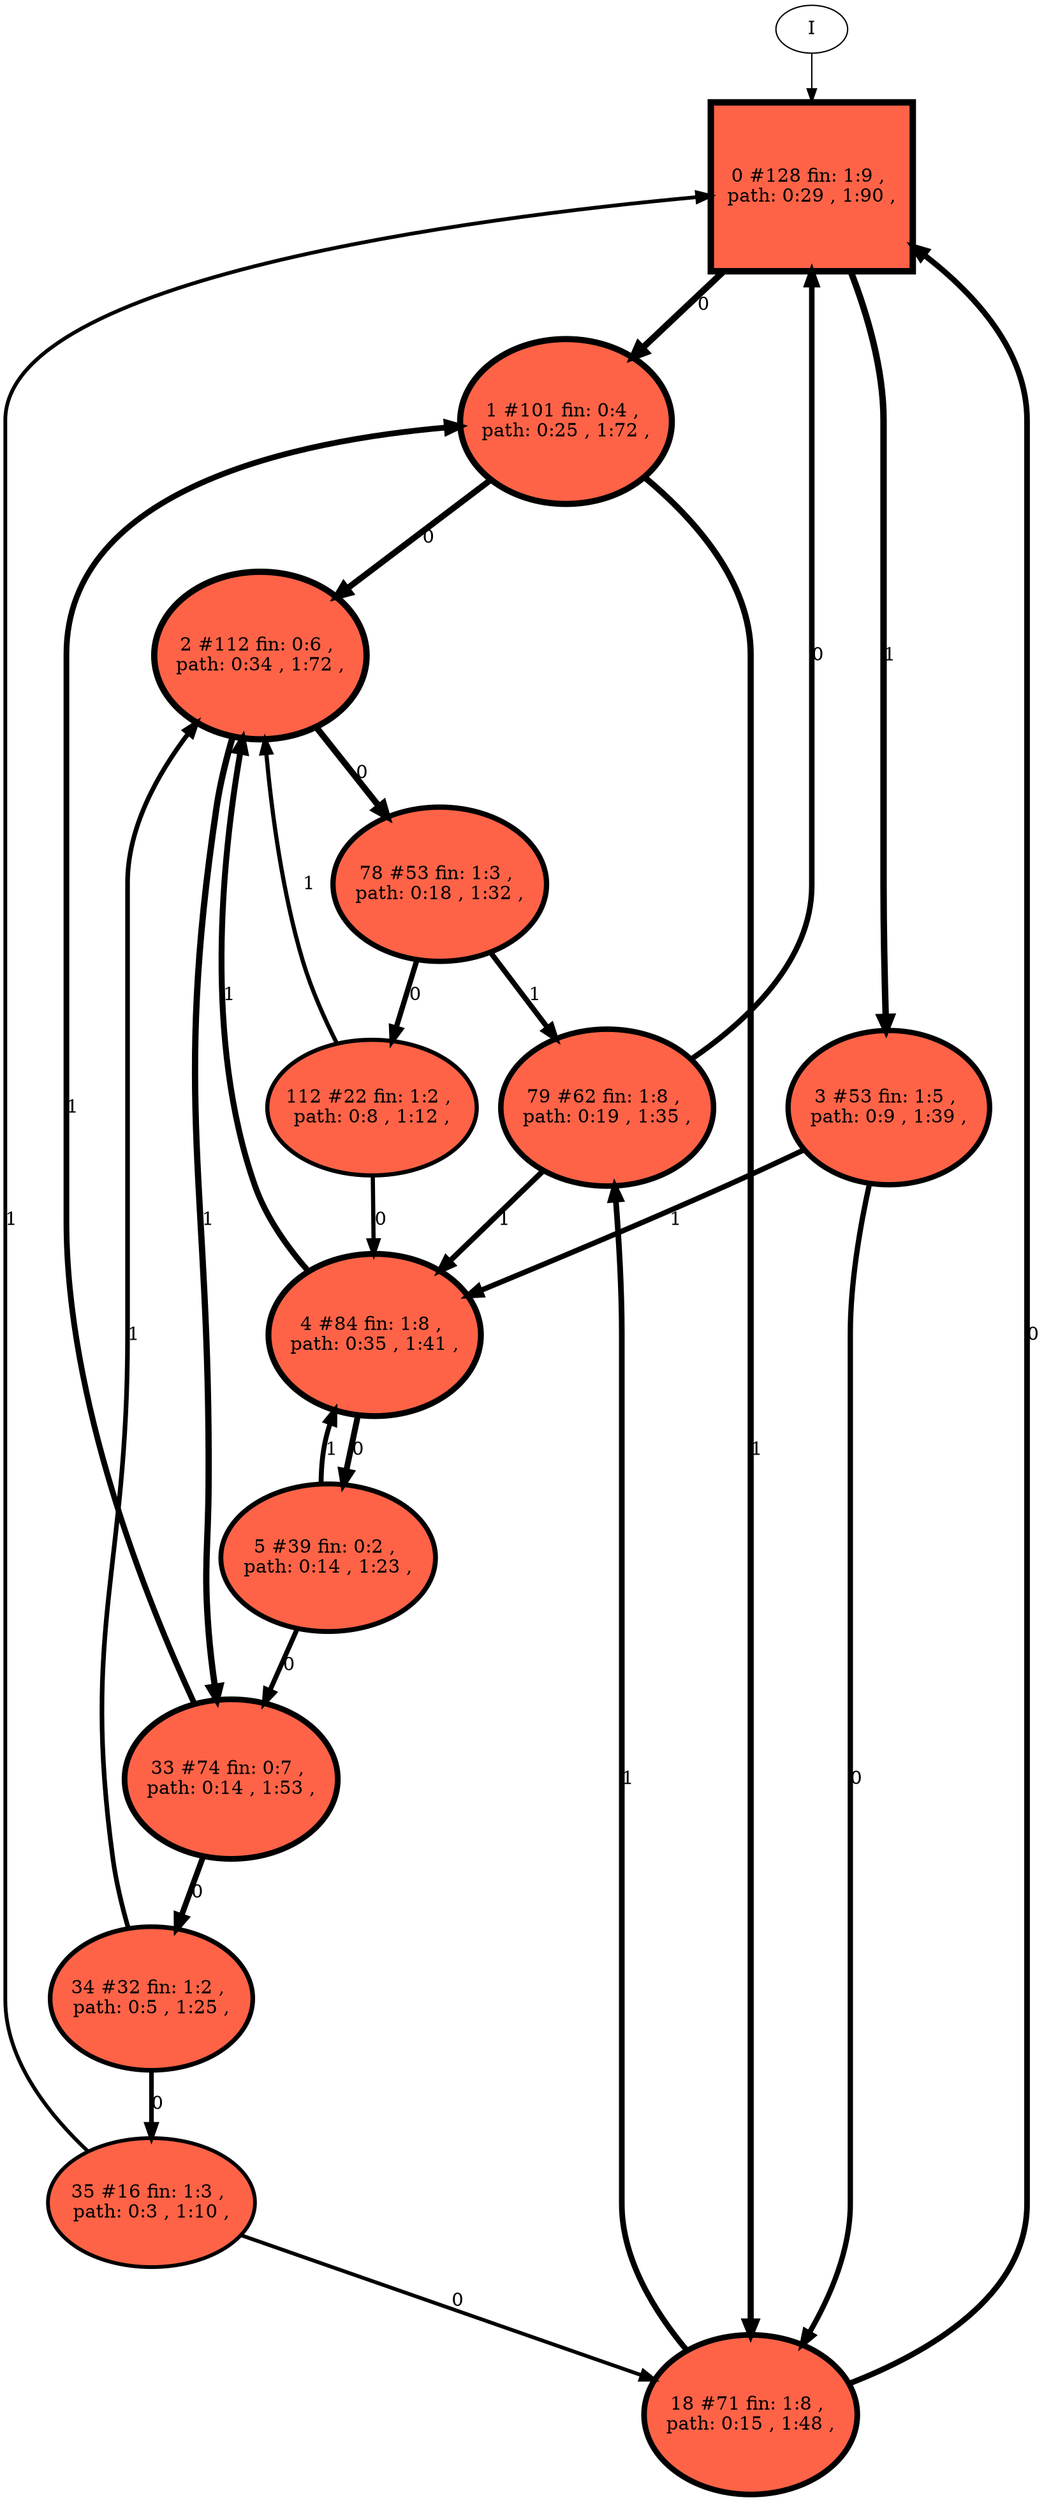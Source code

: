 // produced with flexfringe // 
digraph DFA {
	0 [label="root" shape=box];
		I -> 0;
	0 [ label="0 #128 fin: 1:9 , 
 path: 0:29 , 1:90 , " , style=filled, fillcolor="tomato", width=1.76812, height=1.76812, penwidth=4.85981];
		0 -> 1 [label="0 " , penwidth=4.85981 ];
		0 -> 3 [label="1 " , penwidth=4.85981 ];
	1 [ label="1 #101 fin: 0:4 , 
 path: 0:25 , 1:72 , " , style=filled, fillcolor="tomato", width=1.72722, height=1.72722, penwidth=4.62497];
		1 -> 2 [label="0 " , penwidth=4.62497 ];
		1 -> 18 [label="1 " , penwidth=4.62497 ];
	3 [ label="3 #53 fin: 1:5 , 
 path: 0:9 , 1:39 , " , style=filled, fillcolor="tomato", width=1.60723, height=1.60723, penwidth=3.98898];
		3 -> 18 [label="0 " , penwidth=3.98898 ];
		3 -> 4 [label="1 " , penwidth=3.98898 ];
	2 [ label="2 #112 fin: 0:6 , 
 path: 0:34 , 1:72 , " , style=filled, fillcolor="tomato", width=1.74526, height=1.74526, penwidth=4.72739];
		2 -> 78 [label="0 " , penwidth=4.72739 ];
		2 -> 33 [label="1 " , penwidth=4.72739 ];
	18 [ label="18 #71 fin: 1:8 , 
 path: 0:15 , 1:48 , " , style=filled, fillcolor="tomato", width=1.66329, height=1.66329, penwidth=4.27667];
		18 -> 0 [label="0 " , penwidth=4.27667 ];
		18 -> 79 [label="1 " , penwidth=4.27667 ];
	4 [ label="4 #84 fin: 1:8 , 
 path: 0:35 , 1:41 , " , style=filled, fillcolor="tomato", width=1.69427, height=1.69427, penwidth=4.44265];
		4 -> 5 [label="0 " , penwidth=4.44265 ];
		4 -> 2 [label="1 " , penwidth=4.44265 ];
	78 [ label="78 #53 fin: 1:3 , 
 path: 0:18 , 1:32 , " , style=filled, fillcolor="tomato", width=1.60723, height=1.60723, penwidth=3.98898];
		78 -> 112 [label="0 " , penwidth=3.98898 ];
		78 -> 79 [label="1 " , penwidth=3.98898 ];
	33 [ label="33 #74 fin: 0:7 , 
 path: 0:14 , 1:53 , " , style=filled, fillcolor="tomato", width=1.671, height=1.671, penwidth=4.31749];
		33 -> 34 [label="0 " , penwidth=4.31749 ];
		33 -> 1 [label="1 " , penwidth=4.31749 ];
	79 [ label="79 #62 fin: 1:8 , 
 path: 0:19 , 1:35 , " , style=filled, fillcolor="tomato", width=1.63766, height=1.63766, penwidth=4.14313];
		79 -> 0 [label="0 " , penwidth=4.14313 ];
		79 -> 4 [label="1 " , penwidth=4.14313 ];
	5 [ label="5 #39 fin: 0:2 , 
 path: 0:14 , 1:23 , " , style=filled, fillcolor="tomato", width=1.54519, height=1.54519, penwidth=3.68888];
		5 -> 33 [label="0 " , penwidth=3.68888 ];
		5 -> 4 [label="1 " , penwidth=3.68888 ];
	112 [ label="112 #22 fin: 1:2 , 
 path: 0:8 , 1:12 , " , style=filled, fillcolor="tomato", width=1.41961, height=1.41961, penwidth=3.13549];
		112 -> 4 [label="0 " , penwidth=3.13549 ];
		112 -> 2 [label="1 " , penwidth=3.13549 ];
	34 [ label="34 #32 fin: 1:2 , 
 path: 0:5 , 1:25 , " , style=filled, fillcolor="tomato", width=1.5033, height=1.5033, penwidth=3.49651];
		34 -> 35 [label="0 " , penwidth=3.49651 ];
		34 -> 2 [label="1 " , penwidth=3.49651 ];
	35 [ label="35 #16 fin: 1:3 , 
 path: 0:3 , 1:10 , " , style=filled, fillcolor="tomato", width=1.3437, height=1.3437, penwidth=2.83321];
		35 -> 18 [label="0 " , penwidth=2.83321 ];
		35 -> 0 [label="1 " , penwidth=2.83321 ];
}
